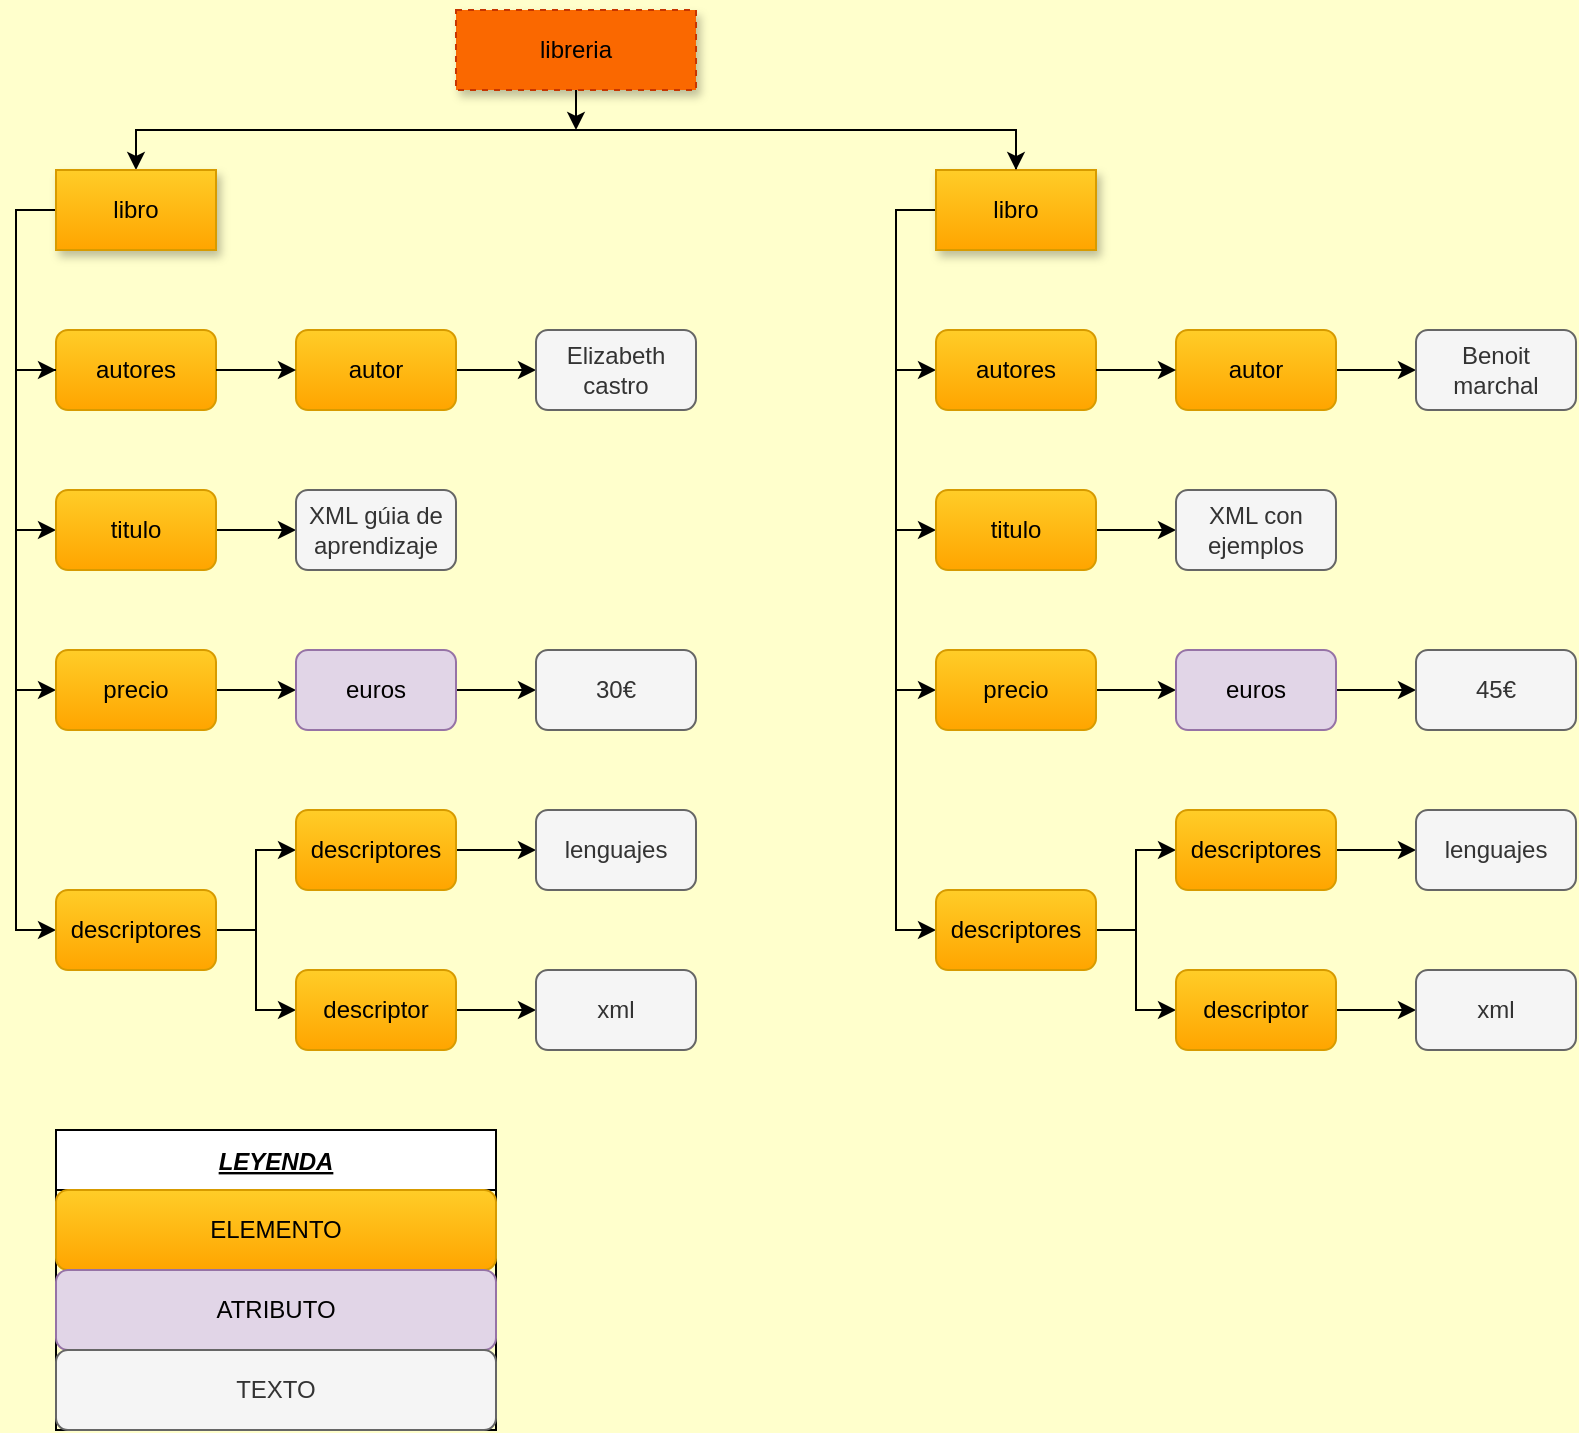 <mxfile version="20.3.3" type="device"><diagram id="8e34uhDqavSljTm8iG8v" name="Página-1"><mxGraphModel dx="1421" dy="762" grid="0" gridSize="10" guides="1" tooltips="1" connect="1" arrows="1" fold="1" page="1" pageScale="1" pageWidth="827" pageHeight="1169" background="#FFFFCC" math="0" shadow="0"><root><mxCell id="0"/><mxCell id="1" parent="0"/><mxCell id="q95E84SHTz-hiuGsgWuN-325" style="edgeStyle=orthogonalEdgeStyle;rounded=0;orthogonalLoop=1;jettySize=auto;html=1;exitX=0.5;exitY=0;exitDx=0;exitDy=0;" edge="1" parent="1" source="q95E84SHTz-hiuGsgWuN-245" target="q95E84SHTz-hiuGsgWuN-244"><mxGeometry relative="1" as="geometry"><mxPoint x="300" y="70" as="targetPoint"/><mxPoint x="520" y="60" as="sourcePoint"/><Array as="points"><mxPoint x="520" y="60"/><mxPoint x="80" y="60"/></Array></mxGeometry></mxCell><mxCell id="q95E84SHTz-hiuGsgWuN-326" style="edgeStyle=orthogonalEdgeStyle;rounded=0;orthogonalLoop=1;jettySize=auto;html=1;exitX=0.5;exitY=1;exitDx=0;exitDy=0;" edge="1" parent="1" source="q95E84SHTz-hiuGsgWuN-1"><mxGeometry relative="1" as="geometry"><mxPoint x="300" y="60" as="targetPoint"/></mxGeometry></mxCell><mxCell id="q95E84SHTz-hiuGsgWuN-1" value="libreria" style="rounded=0;whiteSpace=wrap;html=1;fillColor=#fa6800;strokeColor=#C73500;glass=0;shadow=1;fontColor=#000000;dashed=1;" vertex="1" parent="1"><mxGeometry x="240" width="120" height="40" as="geometry"/></mxCell><mxCell id="q95E84SHTz-hiuGsgWuN-243" style="edgeStyle=orthogonalEdgeStyle;rounded=0;orthogonalLoop=1;jettySize=auto;html=1;exitX=0.5;exitY=1;exitDx=0;exitDy=0;" edge="1" parent="1" source="q95E84SHTz-hiuGsgWuN-1" target="q95E84SHTz-hiuGsgWuN-1"><mxGeometry relative="1" as="geometry"/></mxCell><mxCell id="q95E84SHTz-hiuGsgWuN-285" style="edgeStyle=orthogonalEdgeStyle;rounded=0;orthogonalLoop=1;jettySize=auto;html=1;exitX=0;exitY=0.5;exitDx=0;exitDy=0;entryX=0;entryY=0.5;entryDx=0;entryDy=0;" edge="1" parent="1" source="q95E84SHTz-hiuGsgWuN-244" target="q95E84SHTz-hiuGsgWuN-274"><mxGeometry relative="1" as="geometry"/></mxCell><mxCell id="q95E84SHTz-hiuGsgWuN-286" style="edgeStyle=orthogonalEdgeStyle;rounded=0;orthogonalLoop=1;jettySize=auto;html=1;exitX=0;exitY=0.5;exitDx=0;exitDy=0;entryX=0;entryY=0.5;entryDx=0;entryDy=0;" edge="1" parent="1" source="q95E84SHTz-hiuGsgWuN-244" target="q95E84SHTz-hiuGsgWuN-266"><mxGeometry relative="1" as="geometry"/></mxCell><mxCell id="q95E84SHTz-hiuGsgWuN-287" style="edgeStyle=orthogonalEdgeStyle;rounded=0;orthogonalLoop=1;jettySize=auto;html=1;exitX=0;exitY=0.5;exitDx=0;exitDy=0;entryX=0;entryY=0.5;entryDx=0;entryDy=0;" edge="1" parent="1" source="q95E84SHTz-hiuGsgWuN-244" target="q95E84SHTz-hiuGsgWuN-264"><mxGeometry relative="1" as="geometry"/></mxCell><mxCell id="q95E84SHTz-hiuGsgWuN-244" value="libro" style="rounded=0;whiteSpace=wrap;html=1;fillColor=#ffcd28;strokeColor=#d79b00;shadow=1;sketch=0;glass=0;gradientColor=#ffa500;" vertex="1" parent="1"><mxGeometry x="40" y="80" width="80" height="40" as="geometry"/></mxCell><mxCell id="q95E84SHTz-hiuGsgWuN-328" style="edgeStyle=orthogonalEdgeStyle;rounded=0;orthogonalLoop=1;jettySize=auto;html=1;exitX=0;exitY=0.5;exitDx=0;exitDy=0;entryX=0;entryY=0.5;entryDx=0;entryDy=0;" edge="1" parent="1" source="q95E84SHTz-hiuGsgWuN-245" target="q95E84SHTz-hiuGsgWuN-302"><mxGeometry relative="1" as="geometry"/></mxCell><mxCell id="q95E84SHTz-hiuGsgWuN-329" style="edgeStyle=orthogonalEdgeStyle;rounded=0;orthogonalLoop=1;jettySize=auto;html=1;exitX=0;exitY=0.5;exitDx=0;exitDy=0;entryX=0;entryY=0.5;entryDx=0;entryDy=0;" edge="1" parent="1" source="q95E84SHTz-hiuGsgWuN-245" target="q95E84SHTz-hiuGsgWuN-289"><mxGeometry relative="1" as="geometry"/></mxCell><mxCell id="q95E84SHTz-hiuGsgWuN-330" style="edgeStyle=orthogonalEdgeStyle;rounded=0;orthogonalLoop=1;jettySize=auto;html=1;exitX=0;exitY=0.5;exitDx=0;exitDy=0;entryX=0;entryY=0.5;entryDx=0;entryDy=0;" edge="1" parent="1" source="q95E84SHTz-hiuGsgWuN-245" target="q95E84SHTz-hiuGsgWuN-295"><mxGeometry relative="1" as="geometry"/></mxCell><mxCell id="q95E84SHTz-hiuGsgWuN-331" style="edgeStyle=orthogonalEdgeStyle;rounded=0;orthogonalLoop=1;jettySize=auto;html=1;exitX=0;exitY=0.5;exitDx=0;exitDy=0;entryX=0;entryY=0.5;entryDx=0;entryDy=0;" edge="1" parent="1" source="q95E84SHTz-hiuGsgWuN-245" target="q95E84SHTz-hiuGsgWuN-297"><mxGeometry relative="1" as="geometry"/></mxCell><mxCell id="q95E84SHTz-hiuGsgWuN-245" value="libro" style="rounded=0;whiteSpace=wrap;html=1;fillColor=#ffcd28;strokeColor=#d79b00;shadow=1;gradientColor=#ffa500;" vertex="1" parent="1"><mxGeometry x="480" y="80" width="80" height="40" as="geometry"/></mxCell><mxCell id="q95E84SHTz-hiuGsgWuN-250" value="autores" style="rounded=1;whiteSpace=wrap;html=1;shadow=0;fillColor=#ffcd28;strokeColor=#d79b00;gradientColor=#ffa500;" vertex="1" parent="1"><mxGeometry x="40" y="160" width="80" height="40" as="geometry"/></mxCell><mxCell id="q95E84SHTz-hiuGsgWuN-317" style="edgeStyle=orthogonalEdgeStyle;rounded=0;orthogonalLoop=1;jettySize=auto;html=1;exitX=1;exitY=0.5;exitDx=0;exitDy=0;entryX=0;entryY=0.5;entryDx=0;entryDy=0;" edge="1" parent="1" source="q95E84SHTz-hiuGsgWuN-253" target="q95E84SHTz-hiuGsgWuN-254"><mxGeometry relative="1" as="geometry"/></mxCell><mxCell id="q95E84SHTz-hiuGsgWuN-253" value="autor" style="rounded=1;whiteSpace=wrap;html=1;shadow=0;glass=0;sketch=0;fillColor=#ffcd28;strokeColor=#d79b00;gradientColor=#ffa500;" vertex="1" parent="1"><mxGeometry x="160" y="160" width="80" height="40" as="geometry"/></mxCell><mxCell id="q95E84SHTz-hiuGsgWuN-254" value="Elizabeth castro" style="rounded=1;whiteSpace=wrap;html=1;shadow=0;glass=0;sketch=0;fillColor=#f5f5f5;strokeColor=#666666;fontColor=#333333;" vertex="1" parent="1"><mxGeometry x="280" y="160" width="80" height="40" as="geometry"/></mxCell><mxCell id="q95E84SHTz-hiuGsgWuN-261" value="" style="endArrow=none;html=1;rounded=0;entryX=0;entryY=0.5;entryDx=0;entryDy=0;" edge="1" parent="1" target="q95E84SHTz-hiuGsgWuN-250"><mxGeometry width="50" height="50" relative="1" as="geometry"><mxPoint x="30" y="180" as="sourcePoint"/><mxPoint x="530" y="240" as="targetPoint"/></mxGeometry></mxCell><mxCell id="q95E84SHTz-hiuGsgWuN-263" value="" style="endArrow=classic;html=1;rounded=0;exitX=1;exitY=0.5;exitDx=0;exitDy=0;entryX=0;entryY=0.5;entryDx=0;entryDy=0;" edge="1" parent="1" source="q95E84SHTz-hiuGsgWuN-250" target="q95E84SHTz-hiuGsgWuN-253"><mxGeometry width="50" height="50" relative="1" as="geometry"><mxPoint x="480" y="290" as="sourcePoint"/><mxPoint x="530" y="240" as="targetPoint"/></mxGeometry></mxCell><mxCell id="q95E84SHTz-hiuGsgWuN-273" style="edgeStyle=orthogonalEdgeStyle;rounded=0;orthogonalLoop=1;jettySize=auto;html=1;" edge="1" parent="1"><mxGeometry relative="1" as="geometry"><mxPoint x="30" y="260" as="targetPoint"/><mxPoint x="30" y="260" as="sourcePoint"/></mxGeometry></mxCell><mxCell id="q95E84SHTz-hiuGsgWuN-318" style="edgeStyle=orthogonalEdgeStyle;rounded=0;orthogonalLoop=1;jettySize=auto;html=1;exitX=1;exitY=0.5;exitDx=0;exitDy=0;" edge="1" parent="1" source="q95E84SHTz-hiuGsgWuN-264" target="q95E84SHTz-hiuGsgWuN-265"><mxGeometry relative="1" as="geometry"/></mxCell><mxCell id="q95E84SHTz-hiuGsgWuN-264" value="titulo" style="rounded=1;whiteSpace=wrap;html=1;shadow=0;glass=0;sketch=0;fillColor=#ffcd28;strokeColor=#d79b00;gradientColor=#ffa500;" vertex="1" parent="1"><mxGeometry x="40" y="240" width="80" height="40" as="geometry"/></mxCell><mxCell id="q95E84SHTz-hiuGsgWuN-265" value="XML gúia de aprendizaje" style="rounded=1;whiteSpace=wrap;html=1;shadow=0;glass=0;sketch=0;fillColor=#f5f5f5;fontColor=#333333;strokeColor=#666666;" vertex="1" parent="1"><mxGeometry x="160" y="240" width="80" height="40" as="geometry"/></mxCell><mxCell id="q95E84SHTz-hiuGsgWuN-319" style="edgeStyle=orthogonalEdgeStyle;rounded=0;orthogonalLoop=1;jettySize=auto;html=1;exitX=1;exitY=0.5;exitDx=0;exitDy=0;entryX=0;entryY=0.5;entryDx=0;entryDy=0;" edge="1" parent="1" source="q95E84SHTz-hiuGsgWuN-266" target="q95E84SHTz-hiuGsgWuN-267"><mxGeometry relative="1" as="geometry"/></mxCell><mxCell id="q95E84SHTz-hiuGsgWuN-266" value="precio" style="rounded=1;whiteSpace=wrap;html=1;shadow=0;glass=0;sketch=0;fillColor=#ffcd28;strokeColor=#d79b00;gradientColor=#ffa500;" vertex="1" parent="1"><mxGeometry x="40" y="320" width="80" height="40" as="geometry"/></mxCell><mxCell id="q95E84SHTz-hiuGsgWuN-320" style="edgeStyle=orthogonalEdgeStyle;rounded=0;orthogonalLoop=1;jettySize=auto;html=1;exitX=1;exitY=0.5;exitDx=0;exitDy=0;" edge="1" parent="1" source="q95E84SHTz-hiuGsgWuN-267" target="q95E84SHTz-hiuGsgWuN-268"><mxGeometry relative="1" as="geometry"/></mxCell><mxCell id="q95E84SHTz-hiuGsgWuN-267" value="euros" style="rounded=1;whiteSpace=wrap;html=1;shadow=0;glass=0;sketch=0;fillColor=#e1d5e7;strokeColor=#9673a6;" vertex="1" parent="1"><mxGeometry x="160" y="320" width="80" height="40" as="geometry"/></mxCell><mxCell id="q95E84SHTz-hiuGsgWuN-268" value="30€" style="rounded=1;whiteSpace=wrap;html=1;shadow=0;glass=0;sketch=0;fillColor=#f5f5f5;fontColor=#333333;strokeColor=#666666;" vertex="1" parent="1"><mxGeometry x="280" y="320" width="80" height="40" as="geometry"/></mxCell><mxCell id="q95E84SHTz-hiuGsgWuN-315" style="edgeStyle=orthogonalEdgeStyle;rounded=0;orthogonalLoop=1;jettySize=auto;html=1;exitX=1;exitY=0.5;exitDx=0;exitDy=0;entryX=0;entryY=0.5;entryDx=0;entryDy=0;" edge="1" parent="1" source="q95E84SHTz-hiuGsgWuN-274" target="q95E84SHTz-hiuGsgWuN-276"><mxGeometry relative="1" as="geometry"/></mxCell><mxCell id="q95E84SHTz-hiuGsgWuN-316" style="edgeStyle=orthogonalEdgeStyle;rounded=0;orthogonalLoop=1;jettySize=auto;html=1;exitX=1;exitY=0.5;exitDx=0;exitDy=0;entryX=0;entryY=0.5;entryDx=0;entryDy=0;" edge="1" parent="1" source="q95E84SHTz-hiuGsgWuN-274" target="q95E84SHTz-hiuGsgWuN-275"><mxGeometry relative="1" as="geometry"/></mxCell><mxCell id="q95E84SHTz-hiuGsgWuN-274" value="descriptores" style="rounded=1;whiteSpace=wrap;html=1;shadow=0;glass=0;sketch=0;fillColor=#ffcd28;strokeColor=#d79b00;gradientColor=#ffa500;" vertex="1" parent="1"><mxGeometry x="40" y="440" width="80" height="40" as="geometry"/></mxCell><mxCell id="q95E84SHTz-hiuGsgWuN-281" style="edgeStyle=orthogonalEdgeStyle;rounded=0;orthogonalLoop=1;jettySize=auto;html=1;exitX=1;exitY=0.5;exitDx=0;exitDy=0;entryX=0;entryY=0.5;entryDx=0;entryDy=0;" edge="1" parent="1" source="q95E84SHTz-hiuGsgWuN-275" target="q95E84SHTz-hiuGsgWuN-277"><mxGeometry relative="1" as="geometry"/></mxCell><mxCell id="q95E84SHTz-hiuGsgWuN-275" value="descriptores" style="rounded=1;whiteSpace=wrap;html=1;shadow=0;glass=0;sketch=0;fillColor=#ffcd28;strokeColor=#d79b00;gradientColor=#ffa500;" vertex="1" parent="1"><mxGeometry x="160" y="400" width="80" height="40" as="geometry"/></mxCell><mxCell id="q95E84SHTz-hiuGsgWuN-282" style="edgeStyle=orthogonalEdgeStyle;rounded=0;orthogonalLoop=1;jettySize=auto;html=1;exitX=1;exitY=0.5;exitDx=0;exitDy=0;entryX=0;entryY=0.5;entryDx=0;entryDy=0;" edge="1" parent="1" source="q95E84SHTz-hiuGsgWuN-276" target="q95E84SHTz-hiuGsgWuN-278"><mxGeometry relative="1" as="geometry"/></mxCell><mxCell id="q95E84SHTz-hiuGsgWuN-276" value="descriptor" style="rounded=1;whiteSpace=wrap;html=1;shadow=0;glass=0;sketch=0;fillColor=#ffcd28;strokeColor=#d79b00;gradientColor=#ffa500;" vertex="1" parent="1"><mxGeometry x="160" y="480" width="80" height="40" as="geometry"/></mxCell><mxCell id="q95E84SHTz-hiuGsgWuN-277" value="lenguajes" style="rounded=1;whiteSpace=wrap;html=1;shadow=0;glass=0;sketch=0;fillColor=#f5f5f5;fontColor=#333333;strokeColor=#666666;" vertex="1" parent="1"><mxGeometry x="280" y="400" width="80" height="40" as="geometry"/></mxCell><mxCell id="q95E84SHTz-hiuGsgWuN-278" value="xml" style="rounded=1;whiteSpace=wrap;html=1;shadow=0;glass=0;sketch=0;fillColor=#f5f5f5;fontColor=#333333;strokeColor=#666666;" vertex="1" parent="1"><mxGeometry x="280" y="480" width="80" height="40" as="geometry"/></mxCell><mxCell id="q95E84SHTz-hiuGsgWuN-289" value="autores" style="rounded=1;whiteSpace=wrap;html=1;shadow=0;fillColor=#ffcd28;strokeColor=#d79b00;gradientColor=#ffa500;" vertex="1" parent="1"><mxGeometry x="480" y="160" width="80" height="40" as="geometry"/></mxCell><mxCell id="q95E84SHTz-hiuGsgWuN-313" value="" style="edgeStyle=orthogonalEdgeStyle;rounded=0;orthogonalLoop=1;jettySize=auto;html=1;" edge="1" parent="1" source="q95E84SHTz-hiuGsgWuN-290" target="q95E84SHTz-hiuGsgWuN-312"><mxGeometry relative="1" as="geometry"/></mxCell><mxCell id="q95E84SHTz-hiuGsgWuN-290" value="autor" style="rounded=1;whiteSpace=wrap;html=1;shadow=0;glass=0;sketch=0;fillColor=#ffcd28;strokeColor=#d79b00;gradientColor=#ffa500;" vertex="1" parent="1"><mxGeometry x="600" y="160" width="80" height="40" as="geometry"/></mxCell><mxCell id="q95E84SHTz-hiuGsgWuN-292" value="" style="endArrow=none;html=1;rounded=0;entryX=0;entryY=0.5;entryDx=0;entryDy=0;" edge="1" target="q95E84SHTz-hiuGsgWuN-289" parent="1"><mxGeometry width="50" height="50" relative="1" as="geometry"><mxPoint x="480" y="180" as="sourcePoint"/><mxPoint x="980" y="240" as="targetPoint"/></mxGeometry></mxCell><mxCell id="q95E84SHTz-hiuGsgWuN-293" value="" style="endArrow=classic;html=1;rounded=0;exitX=1;exitY=0.5;exitDx=0;exitDy=0;entryX=0;entryY=0.5;entryDx=0;entryDy=0;" edge="1" source="q95E84SHTz-hiuGsgWuN-289" target="q95E84SHTz-hiuGsgWuN-290" parent="1"><mxGeometry width="50" height="50" relative="1" as="geometry"><mxPoint x="930" y="290" as="sourcePoint"/><mxPoint x="980" y="240" as="targetPoint"/></mxGeometry></mxCell><mxCell id="q95E84SHTz-hiuGsgWuN-294" style="edgeStyle=orthogonalEdgeStyle;rounded=0;orthogonalLoop=1;jettySize=auto;html=1;" edge="1" parent="1"><mxGeometry relative="1" as="geometry"><mxPoint x="480" y="260" as="targetPoint"/><mxPoint x="480" y="260" as="sourcePoint"/></mxGeometry></mxCell><mxCell id="q95E84SHTz-hiuGsgWuN-322" style="edgeStyle=orthogonalEdgeStyle;rounded=0;orthogonalLoop=1;jettySize=auto;html=1;exitX=1;exitY=0.5;exitDx=0;exitDy=0;entryX=0;entryY=0.5;entryDx=0;entryDy=0;" edge="1" parent="1" source="q95E84SHTz-hiuGsgWuN-295" target="q95E84SHTz-hiuGsgWuN-296"><mxGeometry relative="1" as="geometry"/></mxCell><mxCell id="q95E84SHTz-hiuGsgWuN-295" value="titulo" style="rounded=1;whiteSpace=wrap;html=1;shadow=0;glass=0;sketch=0;fillColor=#ffcd28;strokeColor=#d79b00;gradientColor=#ffa500;" vertex="1" parent="1"><mxGeometry x="480" y="240" width="80" height="40" as="geometry"/></mxCell><mxCell id="q95E84SHTz-hiuGsgWuN-296" value="XML con ejemplos" style="rounded=1;whiteSpace=wrap;html=1;shadow=0;glass=0;sketch=0;fillColor=#f5f5f5;fontColor=#333333;strokeColor=#666666;" vertex="1" parent="1"><mxGeometry x="600" y="240" width="80" height="40" as="geometry"/></mxCell><mxCell id="q95E84SHTz-hiuGsgWuN-321" style="edgeStyle=orthogonalEdgeStyle;rounded=0;orthogonalLoop=1;jettySize=auto;html=1;exitX=1;exitY=0.5;exitDx=0;exitDy=0;entryX=0;entryY=0.5;entryDx=0;entryDy=0;" edge="1" parent="1" source="q95E84SHTz-hiuGsgWuN-297" target="q95E84SHTz-hiuGsgWuN-298"><mxGeometry relative="1" as="geometry"/></mxCell><mxCell id="q95E84SHTz-hiuGsgWuN-297" value="precio" style="rounded=1;whiteSpace=wrap;html=1;shadow=0;glass=0;sketch=0;fillColor=#ffcd28;strokeColor=#d79b00;gradientColor=#ffa500;" vertex="1" parent="1"><mxGeometry x="480" y="320" width="80" height="40" as="geometry"/></mxCell><mxCell id="q95E84SHTz-hiuGsgWuN-323" style="edgeStyle=orthogonalEdgeStyle;rounded=0;orthogonalLoop=1;jettySize=auto;html=1;exitX=1;exitY=0.5;exitDx=0;exitDy=0;entryX=0;entryY=0.5;entryDx=0;entryDy=0;" edge="1" parent="1" source="q95E84SHTz-hiuGsgWuN-298" target="q95E84SHTz-hiuGsgWuN-299"><mxGeometry relative="1" as="geometry"/></mxCell><mxCell id="q95E84SHTz-hiuGsgWuN-298" value="euros" style="rounded=1;whiteSpace=wrap;html=1;shadow=0;glass=0;sketch=0;fillColor=#e1d5e7;strokeColor=#9673a6;" vertex="1" parent="1"><mxGeometry x="600" y="320" width="80" height="40" as="geometry"/></mxCell><mxCell id="q95E84SHTz-hiuGsgWuN-299" value="45€" style="rounded=1;whiteSpace=wrap;html=1;shadow=0;glass=0;sketch=0;fillColor=#f5f5f5;fontColor=#333333;strokeColor=#666666;" vertex="1" parent="1"><mxGeometry x="720" y="320" width="80" height="40" as="geometry"/></mxCell><mxCell id="q95E84SHTz-hiuGsgWuN-300" style="edgeStyle=orthogonalEdgeStyle;rounded=0;orthogonalLoop=1;jettySize=auto;html=1;exitX=1;exitY=0.5;exitDx=0;exitDy=0;" edge="1" source="q95E84SHTz-hiuGsgWuN-302" target="q95E84SHTz-hiuGsgWuN-304" parent="1"><mxGeometry relative="1" as="geometry"><Array as="points"><mxPoint x="580" y="460"/><mxPoint x="580" y="420"/></Array></mxGeometry></mxCell><mxCell id="q95E84SHTz-hiuGsgWuN-301" style="edgeStyle=orthogonalEdgeStyle;rounded=0;orthogonalLoop=1;jettySize=auto;html=1;exitX=1;exitY=0.5;exitDx=0;exitDy=0;entryX=0;entryY=0.5;entryDx=0;entryDy=0;" edge="1" source="q95E84SHTz-hiuGsgWuN-302" target="q95E84SHTz-hiuGsgWuN-306" parent="1"><mxGeometry relative="1" as="geometry"/></mxCell><mxCell id="q95E84SHTz-hiuGsgWuN-302" value="descriptores" style="rounded=1;whiteSpace=wrap;html=1;shadow=0;glass=0;sketch=0;fillColor=#ffcd28;strokeColor=#d79b00;gradientColor=#ffa500;" vertex="1" parent="1"><mxGeometry x="480" y="440" width="80" height="40" as="geometry"/></mxCell><mxCell id="q95E84SHTz-hiuGsgWuN-303" style="edgeStyle=orthogonalEdgeStyle;rounded=0;orthogonalLoop=1;jettySize=auto;html=1;exitX=1;exitY=0.5;exitDx=0;exitDy=0;entryX=0;entryY=0.5;entryDx=0;entryDy=0;" edge="1" source="q95E84SHTz-hiuGsgWuN-304" target="q95E84SHTz-hiuGsgWuN-307" parent="1"><mxGeometry relative="1" as="geometry"/></mxCell><mxCell id="q95E84SHTz-hiuGsgWuN-304" value="descriptores" style="rounded=1;whiteSpace=wrap;html=1;shadow=0;glass=0;sketch=0;fillColor=#ffcd28;strokeColor=#d79b00;gradientColor=#ffa500;" vertex="1" parent="1"><mxGeometry x="600" y="400" width="80" height="40" as="geometry"/></mxCell><mxCell id="q95E84SHTz-hiuGsgWuN-305" style="edgeStyle=orthogonalEdgeStyle;rounded=0;orthogonalLoop=1;jettySize=auto;html=1;exitX=1;exitY=0.5;exitDx=0;exitDy=0;entryX=0;entryY=0.5;entryDx=0;entryDy=0;" edge="1" source="q95E84SHTz-hiuGsgWuN-306" target="q95E84SHTz-hiuGsgWuN-308" parent="1"><mxGeometry relative="1" as="geometry"/></mxCell><mxCell id="q95E84SHTz-hiuGsgWuN-306" value="descriptor" style="rounded=1;whiteSpace=wrap;html=1;shadow=0;glass=0;sketch=0;fillColor=#ffcd28;strokeColor=#d79b00;gradientColor=#ffa500;" vertex="1" parent="1"><mxGeometry x="600" y="480" width="80" height="40" as="geometry"/></mxCell><mxCell id="q95E84SHTz-hiuGsgWuN-307" value="lenguajes" style="rounded=1;whiteSpace=wrap;html=1;shadow=0;glass=0;sketch=0;fillColor=#f5f5f5;fontColor=#333333;strokeColor=#666666;" vertex="1" parent="1"><mxGeometry x="720" y="400" width="80" height="40" as="geometry"/></mxCell><mxCell id="q95E84SHTz-hiuGsgWuN-308" value="xml" style="rounded=1;whiteSpace=wrap;html=1;shadow=0;glass=0;sketch=0;fillColor=#f5f5f5;fontColor=#333333;strokeColor=#666666;" vertex="1" parent="1"><mxGeometry x="720" y="480" width="80" height="40" as="geometry"/></mxCell><mxCell id="q95E84SHTz-hiuGsgWuN-311" value="" style="endArrow=classic;html=1;rounded=0;entryX=0;entryY=0.5;entryDx=0;entryDy=0;" edge="1" parent="1" target="q95E84SHTz-hiuGsgWuN-250"><mxGeometry width="50" height="50" relative="1" as="geometry"><mxPoint x="20" y="180" as="sourcePoint"/><mxPoint x="360" y="240" as="targetPoint"/></mxGeometry></mxCell><mxCell id="q95E84SHTz-hiuGsgWuN-312" value="Benoit marchal" style="whiteSpace=wrap;html=1;rounded=1;shadow=0;glass=0;sketch=0;fillColor=#f5f5f5;fontColor=#333333;strokeColor=#666666;" vertex="1" parent="1"><mxGeometry x="720" y="160" width="80" height="40" as="geometry"/></mxCell><mxCell id="q95E84SHTz-hiuGsgWuN-327" value="" style="endArrow=classic;html=1;rounded=0;entryX=0.5;entryY=0;entryDx=0;entryDy=0;" edge="1" parent="1" target="q95E84SHTz-hiuGsgWuN-245"><mxGeometry width="50" height="50" relative="1" as="geometry"><mxPoint x="520" y="60" as="sourcePoint"/><mxPoint x="360" y="230" as="targetPoint"/></mxGeometry></mxCell><mxCell id="q95E84SHTz-hiuGsgWuN-333" value="LEYENDA" style="swimlane;fontStyle=7;childLayout=stackLayout;horizontal=1;startSize=30;horizontalStack=0;resizeParent=1;resizeParentMax=0;resizeLast=0;collapsible=1;marginBottom=0;rounded=0;shadow=0;glass=0;sketch=0;" vertex="1" parent="1"><mxGeometry x="40" y="560" width="220" height="150" as="geometry"/></mxCell><mxCell id="q95E84SHTz-hiuGsgWuN-338" value="ELEMENTO" style="rounded=1;whiteSpace=wrap;html=1;shadow=0;glass=0;sketch=0;fillColor=#ffcd28;strokeColor=#d79b00;gradientColor=#ffa500;" vertex="1" parent="q95E84SHTz-hiuGsgWuN-333"><mxGeometry y="30" width="220" height="40" as="geometry"/></mxCell><mxCell id="q95E84SHTz-hiuGsgWuN-340" value="ATRIBUTO" style="rounded=1;whiteSpace=wrap;html=1;shadow=0;glass=0;sketch=0;fillColor=#e1d5e7;strokeColor=#9673a6;" vertex="1" parent="q95E84SHTz-hiuGsgWuN-333"><mxGeometry y="70" width="220" height="40" as="geometry"/></mxCell><mxCell id="q95E84SHTz-hiuGsgWuN-341" value="TEXTO" style="rounded=1;whiteSpace=wrap;html=1;shadow=0;glass=0;sketch=0;fillColor=#f5f5f5;fontColor=#333333;strokeColor=#666666;" vertex="1" parent="q95E84SHTz-hiuGsgWuN-333"><mxGeometry y="110" width="220" height="40" as="geometry"/></mxCell></root></mxGraphModel></diagram></mxfile>